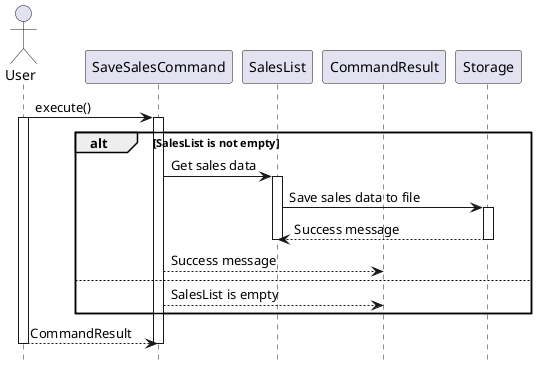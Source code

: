 @startuml
hide footbox
actor User
participant SaveSalesCommand
participant SalesList
participant CommandResult
participant Storage

User -> SaveSalesCommand: execute()
activate User
activate SaveSalesCommand

alt SalesList is not empty
  SaveSalesCommand -> SalesList: Get sales data
  activate SalesList
  SalesList -> Storage: Save sales data to file
  activate Storage
  Storage --> SalesList: Success message
  deactivate Storage
  deactivate SalesList
  SaveSalesCommand --> CommandResult: Success message
  else
  SaveSalesCommand --> CommandResult: SalesList is empty
end

User --> SaveSalesCommand: CommandResult
deactivate User
deactivate SaveSalesCommand
@enduml
